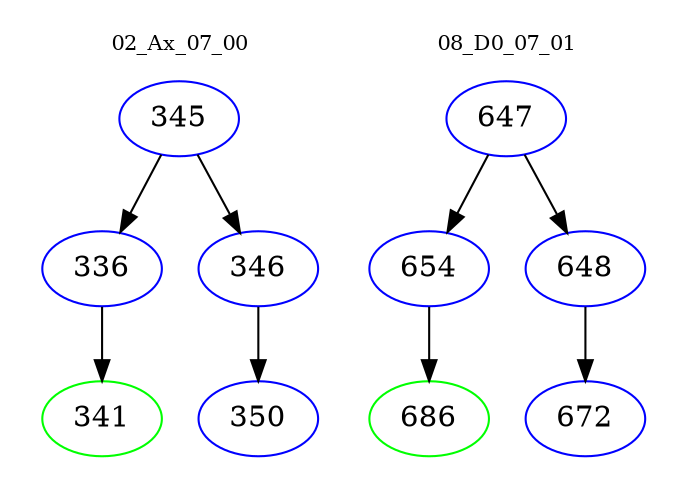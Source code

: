 digraph{
subgraph cluster_0 {
color = white
label = "02_Ax_07_00";
fontsize=10;
T0_345 [label="345", color="blue"]
T0_345 -> T0_336 [color="black"]
T0_336 [label="336", color="blue"]
T0_336 -> T0_341 [color="black"]
T0_341 [label="341", color="green"]
T0_345 -> T0_346 [color="black"]
T0_346 [label="346", color="blue"]
T0_346 -> T0_350 [color="black"]
T0_350 [label="350", color="blue"]
}
subgraph cluster_1 {
color = white
label = "08_D0_07_01";
fontsize=10;
T1_647 [label="647", color="blue"]
T1_647 -> T1_654 [color="black"]
T1_654 [label="654", color="blue"]
T1_654 -> T1_686 [color="black"]
T1_686 [label="686", color="green"]
T1_647 -> T1_648 [color="black"]
T1_648 [label="648", color="blue"]
T1_648 -> T1_672 [color="black"]
T1_672 [label="672", color="blue"]
}
}
